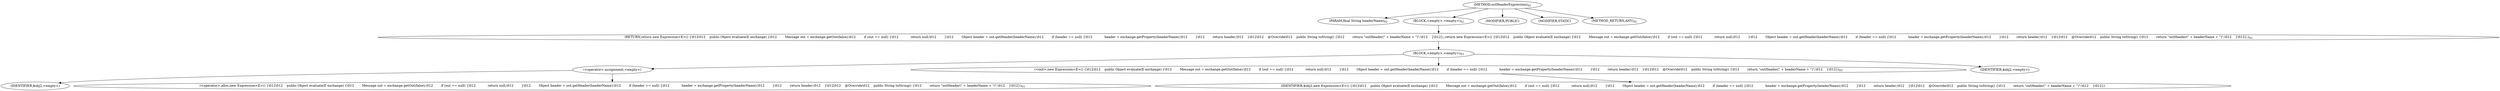 digraph "outHeaderExpression" {  
"49" [label = <(METHOD,outHeaderExpression)<SUB>92</SUB>> ]
"50" [label = <(PARAM,final String headerName)<SUB>92</SUB>> ]
"51" [label = <(BLOCK,&lt;empty&gt;,&lt;empty&gt;)<SUB>92</SUB>> ]
"52" [label = <(RETURN,return new Expression&lt;E&gt;() {\012\012    public Object evaluate(E exchange) {\012        Message out = exchange.getOut(false);\012        if (out == null) {\012            return null;\012        }\012        Object header = out.getHeader(headerName);\012        if (header == null) {\012            header = exchange.getProperty(headerName);\012        }\012        return header;\012    }\012\012    @Override\012    public String toString() {\012        return &quot;outHeader(&quot; + headerName + &quot;)&quot;;\012    }\012};,return new Expression&lt;E&gt;() {\012\012    public Object evaluate(E exchange) {\012        Message out = exchange.getOut(false);\012        if (out == null) {\012            return null;\012        }\012        Object header = out.getHeader(headerName);\012        if (header == null) {\012            header = exchange.getProperty(headerName);\012        }\012        return header;\012    }\012\012    @Override\012    public String toString() {\012        return &quot;outHeader(&quot; + headerName + &quot;)&quot;;\012    }\012};)<SUB>93</SUB>> ]
"53" [label = <(BLOCK,&lt;empty&gt;,&lt;empty&gt;)<SUB>93</SUB>> ]
"54" [label = <(&lt;operator&gt;.assignment,&lt;empty&gt;)> ]
"55" [label = <(IDENTIFIER,$obj2,&lt;empty&gt;)> ]
"56" [label = <(&lt;operator&gt;.alloc,new Expression&lt;E&gt;() {\012\012    public Object evaluate(E exchange) {\012        Message out = exchange.getOut(false);\012        if (out == null) {\012            return null;\012        }\012        Object header = out.getHeader(headerName);\012        if (header == null) {\012            header = exchange.getProperty(headerName);\012        }\012        return header;\012    }\012\012    @Override\012    public String toString() {\012        return &quot;outHeader(&quot; + headerName + &quot;)&quot;;\012    }\012})<SUB>93</SUB>> ]
"57" [label = <(&lt;init&gt;,new Expression&lt;E&gt;() {\012\012    public Object evaluate(E exchange) {\012        Message out = exchange.getOut(false);\012        if (out == null) {\012            return null;\012        }\012        Object header = out.getHeader(headerName);\012        if (header == null) {\012            header = exchange.getProperty(headerName);\012        }\012        return header;\012    }\012\012    @Override\012    public String toString() {\012        return &quot;outHeader(&quot; + headerName + &quot;)&quot;;\012    }\012})<SUB>93</SUB>> ]
"58" [label = <(IDENTIFIER,$obj2,new Expression&lt;E&gt;() {\012\012    public Object evaluate(E exchange) {\012        Message out = exchange.getOut(false);\012        if (out == null) {\012            return null;\012        }\012        Object header = out.getHeader(headerName);\012        if (header == null) {\012            header = exchange.getProperty(headerName);\012        }\012        return header;\012    }\012\012    @Override\012    public String toString() {\012        return &quot;outHeader(&quot; + headerName + &quot;)&quot;;\012    }\012})> ]
"59" [label = <(IDENTIFIER,$obj2,&lt;empty&gt;)> ]
"60" [label = <(MODIFIER,PUBLIC)> ]
"61" [label = <(MODIFIER,STATIC)> ]
"62" [label = <(METHOD_RETURN,ANY)<SUB>92</SUB>> ]
  "49" -> "50" 
  "49" -> "51" 
  "49" -> "60" 
  "49" -> "61" 
  "49" -> "62" 
  "51" -> "52" 
  "52" -> "53" 
  "53" -> "54" 
  "53" -> "57" 
  "53" -> "59" 
  "54" -> "55" 
  "54" -> "56" 
  "57" -> "58" 
}
